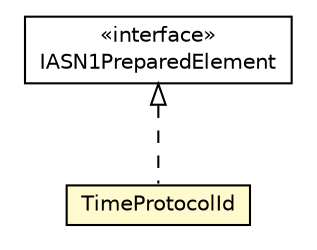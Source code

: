 #!/usr/local/bin/dot
#
# Class diagram 
# Generated by UMLGraph version R5_6-24-gf6e263 (http://www.umlgraph.org/)
#

digraph G {
	edge [fontname="Helvetica",fontsize=10,labelfontname="Helvetica",labelfontsize=10];
	node [fontname="Helvetica",fontsize=10,shape=plaintext];
	nodesep=0.25;
	ranksep=0.5;
	// org.universAAL.lddi.lib.ieeex73std.org.bn.coders.IASN1PreparedElement
	c8014029 [label=<<table title="org.universAAL.lddi.lib.ieeex73std.org.bn.coders.IASN1PreparedElement" border="0" cellborder="1" cellspacing="0" cellpadding="2" port="p" href="../../org/bn/coders/IASN1PreparedElement.html">
		<tr><td><table border="0" cellspacing="0" cellpadding="1">
<tr><td align="center" balign="center"> &#171;interface&#187; </td></tr>
<tr><td align="center" balign="center"> IASN1PreparedElement </td></tr>
		</table></td></tr>
		</table>>, URL="../../org/bn/coders/IASN1PreparedElement.html", fontname="Helvetica", fontcolor="black", fontsize=10.0];
	// org.universAAL.lddi.lib.ieeex73std.x73.p20601.TimeProtocolId
	c8014168 [label=<<table title="org.universAAL.lddi.lib.ieeex73std.x73.p20601.TimeProtocolId" border="0" cellborder="1" cellspacing="0" cellpadding="2" port="p" bgcolor="lemonChiffon" href="./TimeProtocolId.html">
		<tr><td><table border="0" cellspacing="0" cellpadding="1">
<tr><td align="center" balign="center"> TimeProtocolId </td></tr>
		</table></td></tr>
		</table>>, URL="./TimeProtocolId.html", fontname="Helvetica", fontcolor="black", fontsize=10.0];
	//org.universAAL.lddi.lib.ieeex73std.x73.p20601.TimeProtocolId implements org.universAAL.lddi.lib.ieeex73std.org.bn.coders.IASN1PreparedElement
	c8014029:p -> c8014168:p [dir=back,arrowtail=empty,style=dashed];
}

